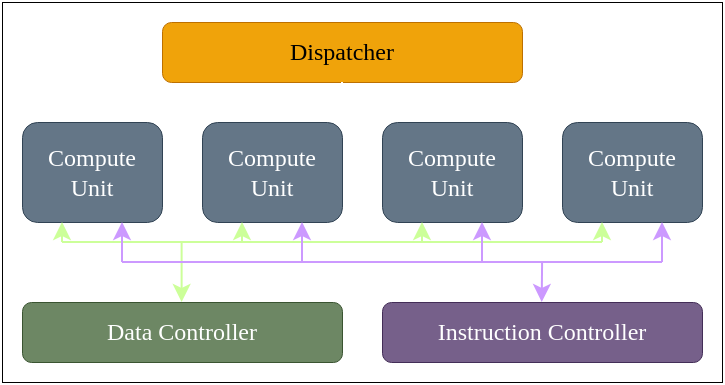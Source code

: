 <mxfile>
    <diagram id="9UPTPoMBMZQXiAFbUXFs" name="Page-1">
        <mxGraphModel dx="611" dy="419" grid="1" gridSize="10" guides="1" tooltips="1" connect="1" arrows="1" fold="1" page="1" pageScale="1" pageWidth="850" pageHeight="1100" math="0" shadow="0">
            <root>
                <mxCell id="0"/>
                <mxCell id="1" parent="0"/>
                <mxCell id="2" value="Dispatcher" style="rounded=1;whiteSpace=wrap;html=1;fillColor=#f0a30a;strokeColor=#BD7000;fontColor=#000000;strokeWidth=0.5;fontFamily=Tahoma;" parent="1" vertex="1">
                    <mxGeometry x="210" y="160" width="180" height="30" as="geometry"/>
                </mxCell>
                <mxCell id="3" value="Compute Unit" style="rounded=1;whiteSpace=wrap;html=1;strokeWidth=0.5;fillColor=#647687;fontColor=#ffffff;strokeColor=#314354;fontFamily=Tahoma;" vertex="1" parent="1">
                    <mxGeometry x="230" y="210" width="70" height="50" as="geometry"/>
                </mxCell>
                <mxCell id="4" value="Compute Unit" style="rounded=1;whiteSpace=wrap;html=1;strokeWidth=0.5;fillColor=#647687;fontColor=#ffffff;strokeColor=#314354;fontFamily=Tahoma;" vertex="1" parent="1">
                    <mxGeometry x="320" y="210" width="70" height="50" as="geometry"/>
                </mxCell>
                <mxCell id="5" value="Compute Unit" style="rounded=1;whiteSpace=wrap;html=1;strokeWidth=0.5;fillColor=#647687;fontColor=#ffffff;strokeColor=#314354;fontFamily=Tahoma;" vertex="1" parent="1">
                    <mxGeometry x="140" y="210" width="70" height="50" as="geometry"/>
                </mxCell>
                <mxCell id="6" value="Compute Unit" style="rounded=1;whiteSpace=wrap;html=1;strokeWidth=0.5;fillColor=#647687;fontColor=#ffffff;strokeColor=#314354;fontFamily=Tahoma;" vertex="1" parent="1">
                    <mxGeometry x="410" y="210" width="70" height="50" as="geometry"/>
                </mxCell>
                <mxCell id="7" value="Instruction Controller" style="rounded=1;whiteSpace=wrap;html=1;fillColor=#76608a;strokeColor=#432D57;strokeWidth=0.5;fontFamily=Tahoma;fontColor=#ffffff;" vertex="1" parent="1">
                    <mxGeometry x="320" y="300" width="160" height="30" as="geometry"/>
                </mxCell>
                <mxCell id="8" value="Data Controller" style="rounded=1;whiteSpace=wrap;html=1;fillColor=#6d8764;strokeColor=#3A5431;strokeWidth=0.5;fontFamily=Tahoma;fontColor=#ffffff;" vertex="1" parent="1">
                    <mxGeometry x="140" y="300" width="160" height="30" as="geometry"/>
                </mxCell>
                <mxCell id="14" value="" style="endArrow=none;html=1;fontFamily=Tahoma;entryX=0.5;entryY=1;entryDx=0;entryDy=0;strokeColor=#FFFFFF;" edge="1" parent="1" target="2">
                    <mxGeometry width="50" height="50" relative="1" as="geometry">
                        <mxPoint x="300" y="200" as="sourcePoint"/>
                        <mxPoint x="330" y="230" as="targetPoint"/>
                    </mxGeometry>
                </mxCell>
                <mxCell id="15" value="" style="endArrow=none;html=1;fontFamily=Tahoma;strokeColor=#FFFFFF;" edge="1" parent="1">
                    <mxGeometry width="50" height="50" relative="1" as="geometry">
                        <mxPoint x="170" y="200" as="sourcePoint"/>
                        <mxPoint x="440" y="200" as="targetPoint"/>
                    </mxGeometry>
                </mxCell>
                <mxCell id="16" value="" style="endArrow=none;html=1;fontFamily=Tahoma;strokeColor=#FFFFFF;" edge="1" parent="1">
                    <mxGeometry width="50" height="50" relative="1" as="geometry">
                        <mxPoint x="170" y="200" as="sourcePoint"/>
                        <mxPoint x="170" y="210" as="targetPoint"/>
                    </mxGeometry>
                </mxCell>
                <mxCell id="19" value="" style="endArrow=none;html=1;fontFamily=Tahoma;strokeColor=#FFFFFF;" edge="1" parent="1">
                    <mxGeometry width="50" height="50" relative="1" as="geometry">
                        <mxPoint x="264.92" y="200" as="sourcePoint"/>
                        <mxPoint x="264.92" y="210" as="targetPoint"/>
                    </mxGeometry>
                </mxCell>
                <mxCell id="20" value="" style="endArrow=none;html=1;fontFamily=Tahoma;strokeColor=#FFFFFF;" edge="1" parent="1">
                    <mxGeometry width="50" height="50" relative="1" as="geometry">
                        <mxPoint x="354.92" y="200" as="sourcePoint"/>
                        <mxPoint x="354.92" y="210" as="targetPoint"/>
                    </mxGeometry>
                </mxCell>
                <mxCell id="21" value="" style="endArrow=none;html=1;fontFamily=Tahoma;strokeColor=#FFFFFF;" edge="1" parent="1">
                    <mxGeometry width="50" height="50" relative="1" as="geometry">
                        <mxPoint x="440" y="200" as="sourcePoint"/>
                        <mxPoint x="440" y="210" as="targetPoint"/>
                    </mxGeometry>
                </mxCell>
                <mxCell id="26" value="" style="endArrow=none;html=1;fontFamily=Tahoma;strokeColor=#CCFF99;" edge="1" parent="1">
                    <mxGeometry width="50" height="50" relative="1" as="geometry">
                        <mxPoint x="160" y="270" as="sourcePoint"/>
                        <mxPoint x="430" y="270" as="targetPoint"/>
                    </mxGeometry>
                </mxCell>
                <mxCell id="30" value="" style="endArrow=classic;html=1;fontFamily=Tahoma;entryX=0.25;entryY=0;entryDx=0;entryDy=0;strokeColor=#CCFF99;" edge="1" parent="1">
                    <mxGeometry width="50" height="50" relative="1" as="geometry">
                        <mxPoint x="219.81" y="270" as="sourcePoint"/>
                        <mxPoint x="219.81" y="300" as="targetPoint"/>
                    </mxGeometry>
                </mxCell>
                <mxCell id="31" value="" style="endArrow=classic;html=1;fontFamily=Tahoma;strokeColor=#CCFF99;" edge="1" parent="1">
                    <mxGeometry width="50" height="50" relative="1" as="geometry">
                        <mxPoint x="250" y="270" as="sourcePoint"/>
                        <mxPoint x="250" y="260" as="targetPoint"/>
                    </mxGeometry>
                </mxCell>
                <mxCell id="32" value="" style="endArrow=classic;html=1;fontFamily=Tahoma;strokeColor=#CCFF99;" edge="1" parent="1">
                    <mxGeometry width="50" height="50" relative="1" as="geometry">
                        <mxPoint x="340" y="270" as="sourcePoint"/>
                        <mxPoint x="340" y="260" as="targetPoint"/>
                    </mxGeometry>
                </mxCell>
                <mxCell id="33" value="" style="endArrow=classic;html=1;fontFamily=Tahoma;strokeColor=#CCFF99;" edge="1" parent="1">
                    <mxGeometry width="50" height="50" relative="1" as="geometry">
                        <mxPoint x="430" y="270" as="sourcePoint"/>
                        <mxPoint x="430" y="260" as="targetPoint"/>
                    </mxGeometry>
                </mxCell>
                <mxCell id="34" value="" style="endArrow=classic;html=1;fontFamily=Tahoma;strokeColor=#CCFF99;" edge="1" parent="1">
                    <mxGeometry width="50" height="50" relative="1" as="geometry">
                        <mxPoint x="160" y="270" as="sourcePoint"/>
                        <mxPoint x="160" y="260" as="targetPoint"/>
                    </mxGeometry>
                </mxCell>
                <mxCell id="36" value="" style="endArrow=classic;html=1;fontFamily=Tahoma;entryX=0.25;entryY=0;entryDx=0;entryDy=0;strokeColor=#CC99FF;" edge="1" parent="1">
                    <mxGeometry width="50" height="50" relative="1" as="geometry">
                        <mxPoint x="400.05" y="280" as="sourcePoint"/>
                        <mxPoint x="399.86" y="300" as="targetPoint"/>
                    </mxGeometry>
                </mxCell>
                <mxCell id="37" value="" style="endArrow=none;html=1;fontFamily=Tahoma;strokeColor=#CC99FF;" edge="1" parent="1">
                    <mxGeometry width="50" height="50" relative="1" as="geometry">
                        <mxPoint x="190" y="280" as="sourcePoint"/>
                        <mxPoint x="460" y="280" as="targetPoint"/>
                    </mxGeometry>
                </mxCell>
                <mxCell id="38" value="" style="endArrow=classic;html=1;strokeColor=#CC99FF;fontFamily=Tahoma;" edge="1" parent="1">
                    <mxGeometry width="50" height="50" relative="1" as="geometry">
                        <mxPoint x="460" y="280" as="sourcePoint"/>
                        <mxPoint x="460" y="260" as="targetPoint"/>
                    </mxGeometry>
                </mxCell>
                <mxCell id="39" value="" style="endArrow=classic;html=1;strokeColor=#CC99FF;fontFamily=Tahoma;" edge="1" parent="1">
                    <mxGeometry width="50" height="50" relative="1" as="geometry">
                        <mxPoint x="370" y="280" as="sourcePoint"/>
                        <mxPoint x="370" y="260" as="targetPoint"/>
                    </mxGeometry>
                </mxCell>
                <mxCell id="40" value="" style="endArrow=classic;html=1;strokeColor=#CC99FF;fontFamily=Tahoma;" edge="1" parent="1">
                    <mxGeometry width="50" height="50" relative="1" as="geometry">
                        <mxPoint x="280" y="280" as="sourcePoint"/>
                        <mxPoint x="280" y="260" as="targetPoint"/>
                    </mxGeometry>
                </mxCell>
                <mxCell id="41" value="" style="endArrow=classic;html=1;strokeColor=#CC99FF;fontFamily=Tahoma;" edge="1" parent="1">
                    <mxGeometry width="50" height="50" relative="1" as="geometry">
                        <mxPoint x="190" y="280" as="sourcePoint"/>
                        <mxPoint x="190" y="260" as="targetPoint"/>
                    </mxGeometry>
                </mxCell>
                <mxCell id="42" value="" style="rounded=0;whiteSpace=wrap;html=1;strokeWidth=0.5;fontFamily=Tahoma;fillColor=none;" vertex="1" parent="1">
                    <mxGeometry x="130" y="150" width="360" height="190" as="geometry"/>
                </mxCell>
            </root>
        </mxGraphModel>
    </diagram>
</mxfile>